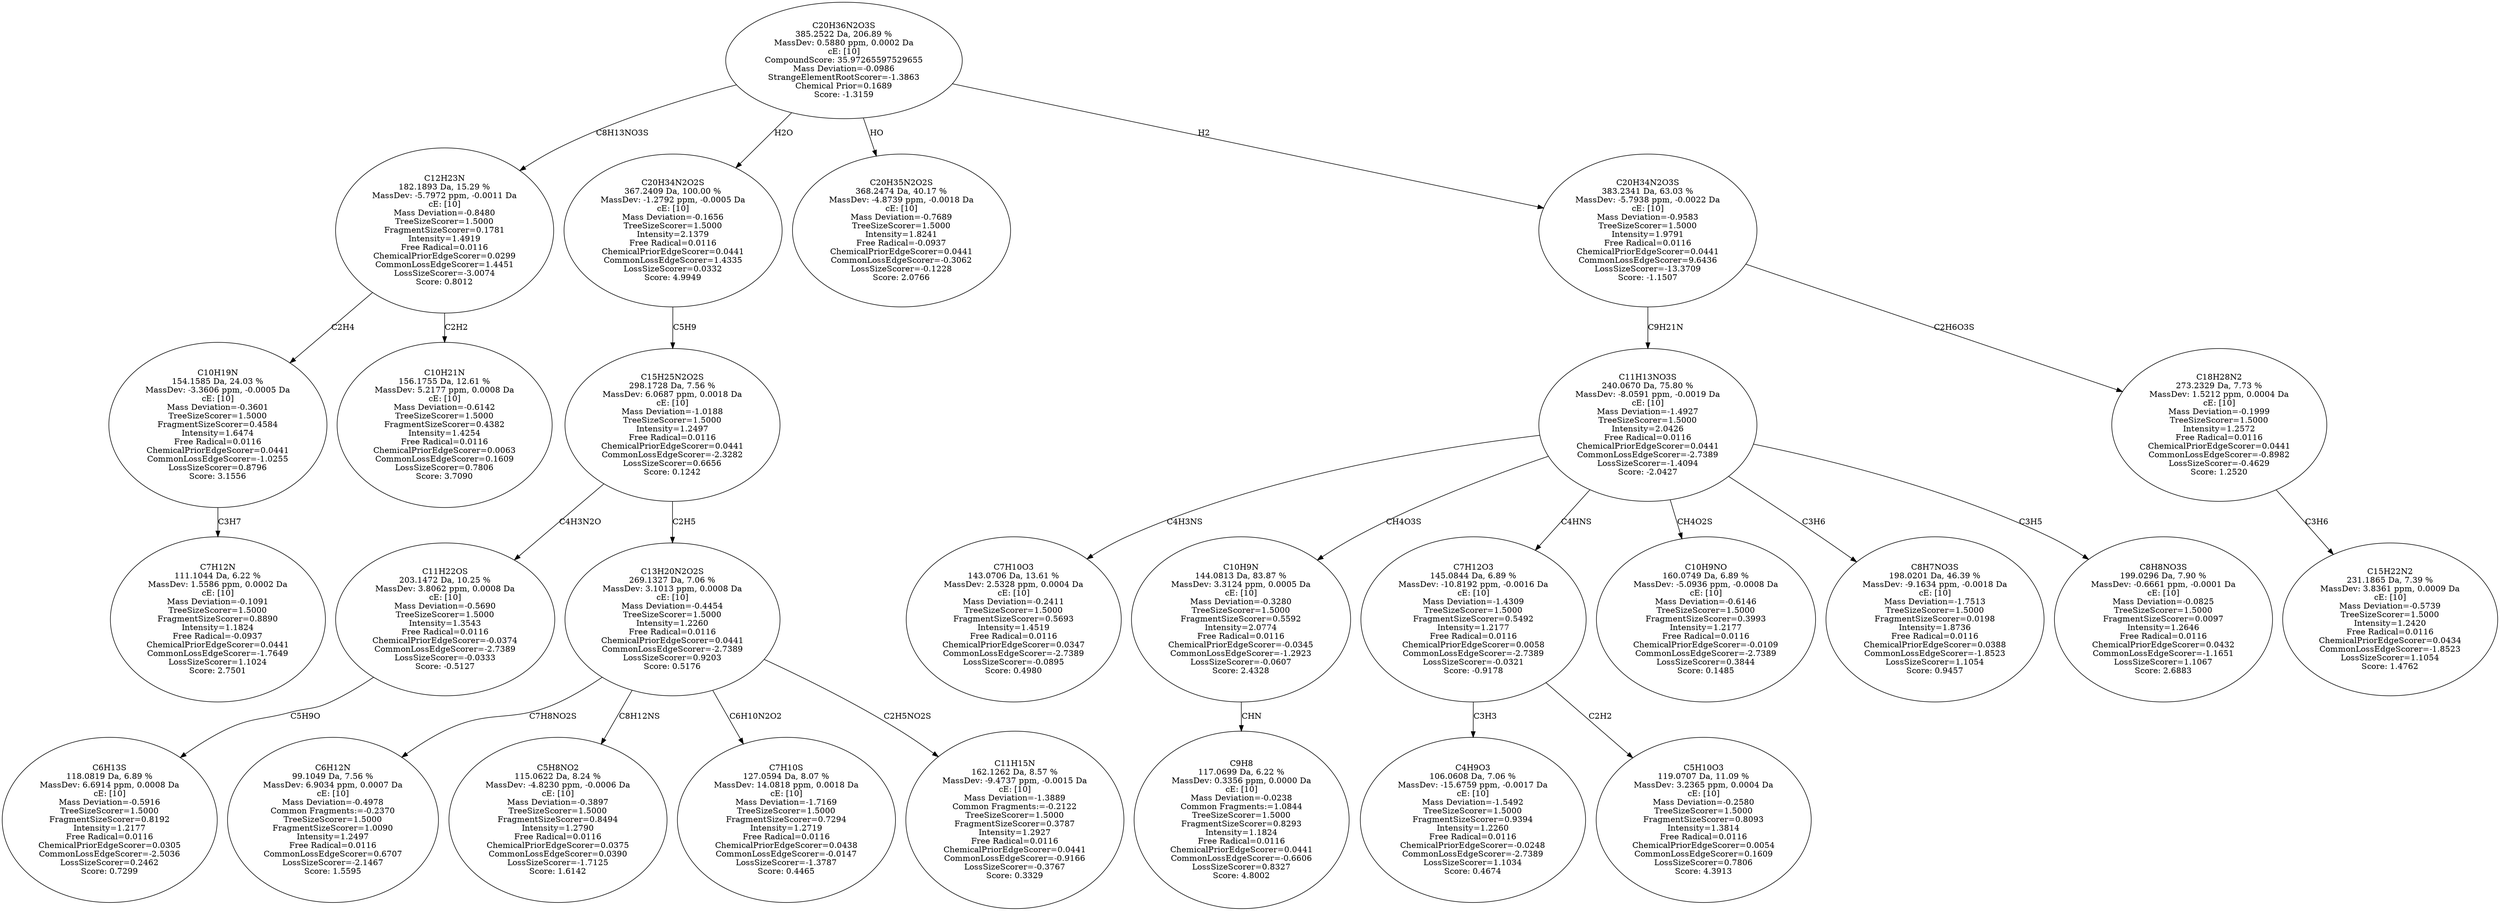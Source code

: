 strict digraph {
v1 [label="C7H12N\n111.1044 Da, 6.22 %\nMassDev: 1.5586 ppm, 0.0002 Da\ncE: [10]\nMass Deviation=-0.1091\nTreeSizeScorer=1.5000\nFragmentSizeScorer=0.8890\nIntensity=1.1824\nFree Radical=-0.0937\nChemicalPriorEdgeScorer=0.0441\nCommonLossEdgeScorer=-1.7649\nLossSizeScorer=1.1024\nScore: 2.7501"];
v2 [label="C10H19N\n154.1585 Da, 24.03 %\nMassDev: -3.3606 ppm, -0.0005 Da\ncE: [10]\nMass Deviation=-0.3601\nTreeSizeScorer=1.5000\nFragmentSizeScorer=0.4584\nIntensity=1.6474\nFree Radical=0.0116\nChemicalPriorEdgeScorer=0.0441\nCommonLossEdgeScorer=-1.0255\nLossSizeScorer=0.8796\nScore: 3.1556"];
v3 [label="C10H21N\n156.1755 Da, 12.61 %\nMassDev: 5.2177 ppm, 0.0008 Da\ncE: [10]\nMass Deviation=-0.6142\nTreeSizeScorer=1.5000\nFragmentSizeScorer=0.4382\nIntensity=1.4254\nFree Radical=0.0116\nChemicalPriorEdgeScorer=0.0063\nCommonLossEdgeScorer=0.1609\nLossSizeScorer=0.7806\nScore: 3.7090"];
v4 [label="C12H23N\n182.1893 Da, 15.29 %\nMassDev: -5.7972 ppm, -0.0011 Da\ncE: [10]\nMass Deviation=-0.8480\nTreeSizeScorer=1.5000\nFragmentSizeScorer=0.1781\nIntensity=1.4919\nFree Radical=0.0116\nChemicalPriorEdgeScorer=0.0299\nCommonLossEdgeScorer=1.4451\nLossSizeScorer=-3.0074\nScore: 0.8012"];
v5 [label="C6H13S\n118.0819 Da, 6.89 %\nMassDev: 6.6914 ppm, 0.0008 Da\ncE: [10]\nMass Deviation=-0.5916\nTreeSizeScorer=1.5000\nFragmentSizeScorer=0.8192\nIntensity=1.2177\nFree Radical=0.0116\nChemicalPriorEdgeScorer=0.0305\nCommonLossEdgeScorer=-2.5036\nLossSizeScorer=0.2462\nScore: 0.7299"];
v6 [label="C11H22OS\n203.1472 Da, 10.25 %\nMassDev: 3.8062 ppm, 0.0008 Da\ncE: [10]\nMass Deviation=-0.5690\nTreeSizeScorer=1.5000\nIntensity=1.3543\nFree Radical=0.0116\nChemicalPriorEdgeScorer=-0.0374\nCommonLossEdgeScorer=-2.7389\nLossSizeScorer=-0.0333\nScore: -0.5127"];
v7 [label="C6H12N\n99.1049 Da, 7.56 %\nMassDev: 6.9034 ppm, 0.0007 Da\ncE: [10]\nMass Deviation=-0.4978\nCommon Fragments:=-0.2370\nTreeSizeScorer=1.5000\nFragmentSizeScorer=1.0090\nIntensity=1.2497\nFree Radical=0.0116\nCommonLossEdgeScorer=0.6707\nLossSizeScorer=-2.1467\nScore: 1.5595"];
v8 [label="C5H8NO2\n115.0622 Da, 8.24 %\nMassDev: -4.8230 ppm, -0.0006 Da\ncE: [10]\nMass Deviation=-0.3897\nTreeSizeScorer=1.5000\nFragmentSizeScorer=0.8494\nIntensity=1.2790\nFree Radical=0.0116\nChemicalPriorEdgeScorer=0.0375\nCommonLossEdgeScorer=0.0390\nLossSizeScorer=-1.7125\nScore: 1.6142"];
v9 [label="C7H10S\n127.0594 Da, 8.07 %\nMassDev: 14.0818 ppm, 0.0018 Da\ncE: [10]\nMass Deviation=-1.7169\nTreeSizeScorer=1.5000\nFragmentSizeScorer=0.7294\nIntensity=1.2719\nFree Radical=0.0116\nChemicalPriorEdgeScorer=0.0438\nCommonLossEdgeScorer=-0.0147\nLossSizeScorer=-1.3787\nScore: 0.4465"];
v10 [label="C11H15N\n162.1262 Da, 8.57 %\nMassDev: -9.4737 ppm, -0.0015 Da\ncE: [10]\nMass Deviation=-1.3889\nCommon Fragments:=-0.2122\nTreeSizeScorer=1.5000\nFragmentSizeScorer=0.3787\nIntensity=1.2927\nFree Radical=0.0116\nChemicalPriorEdgeScorer=0.0441\nCommonLossEdgeScorer=-0.9166\nLossSizeScorer=-0.3767\nScore: 0.3329"];
v11 [label="C13H20N2O2S\n269.1327 Da, 7.06 %\nMassDev: 3.1013 ppm, 0.0008 Da\ncE: [10]\nMass Deviation=-0.4454\nTreeSizeScorer=1.5000\nIntensity=1.2260\nFree Radical=0.0116\nChemicalPriorEdgeScorer=0.0441\nCommonLossEdgeScorer=-2.7389\nLossSizeScorer=0.9203\nScore: 0.5176"];
v12 [label="C15H25N2O2S\n298.1728 Da, 7.56 %\nMassDev: 6.0687 ppm, 0.0018 Da\ncE: [10]\nMass Deviation=-1.0188\nTreeSizeScorer=1.5000\nIntensity=1.2497\nFree Radical=0.0116\nChemicalPriorEdgeScorer=0.0441\nCommonLossEdgeScorer=-2.3282\nLossSizeScorer=0.6656\nScore: 0.1242"];
v13 [label="C20H34N2O2S\n367.2409 Da, 100.00 %\nMassDev: -1.2792 ppm, -0.0005 Da\ncE: [10]\nMass Deviation=-0.1656\nTreeSizeScorer=1.5000\nIntensity=2.1379\nFree Radical=0.0116\nChemicalPriorEdgeScorer=0.0441\nCommonLossEdgeScorer=1.4335\nLossSizeScorer=0.0332\nScore: 4.9949"];
v14 [label="C20H35N2O2S\n368.2474 Da, 40.17 %\nMassDev: -4.8739 ppm, -0.0018 Da\ncE: [10]\nMass Deviation=-0.7689\nTreeSizeScorer=1.5000\nIntensity=1.8241\nFree Radical=-0.0937\nChemicalPriorEdgeScorer=0.0441\nCommonLossEdgeScorer=-0.3062\nLossSizeScorer=-0.1228\nScore: 2.0766"];
v15 [label="C7H10O3\n143.0706 Da, 13.61 %\nMassDev: 2.5328 ppm, 0.0004 Da\ncE: [10]\nMass Deviation=-0.2411\nTreeSizeScorer=1.5000\nFragmentSizeScorer=0.5693\nIntensity=1.4519\nFree Radical=0.0116\nChemicalPriorEdgeScorer=0.0347\nCommonLossEdgeScorer=-2.7389\nLossSizeScorer=-0.0895\nScore: 0.4980"];
v16 [label="C9H8\n117.0699 Da, 6.22 %\nMassDev: 0.3356 ppm, 0.0000 Da\ncE: [10]\nMass Deviation=-0.0238\nCommon Fragments:=1.0844\nTreeSizeScorer=1.5000\nFragmentSizeScorer=0.8293\nIntensity=1.1824\nFree Radical=0.0116\nChemicalPriorEdgeScorer=0.0441\nCommonLossEdgeScorer=-0.6606\nLossSizeScorer=0.8327\nScore: 4.8002"];
v17 [label="C10H9N\n144.0813 Da, 83.87 %\nMassDev: 3.3124 ppm, 0.0005 Da\ncE: [10]\nMass Deviation=-0.3280\nTreeSizeScorer=1.5000\nFragmentSizeScorer=0.5592\nIntensity=2.0774\nFree Radical=0.0116\nChemicalPriorEdgeScorer=-0.0345\nCommonLossEdgeScorer=-1.2923\nLossSizeScorer=-0.0607\nScore: 2.4328"];
v18 [label="C4H9O3\n106.0608 Da, 7.06 %\nMassDev: -15.6759 ppm, -0.0017 Da\ncE: [10]\nMass Deviation=-1.5492\nTreeSizeScorer=1.5000\nFragmentSizeScorer=0.9394\nIntensity=1.2260\nFree Radical=0.0116\nChemicalPriorEdgeScorer=-0.0248\nCommonLossEdgeScorer=-2.7389\nLossSizeScorer=1.1034\nScore: 0.4674"];
v19 [label="C5H10O3\n119.0707 Da, 11.09 %\nMassDev: 3.2365 ppm, 0.0004 Da\ncE: [10]\nMass Deviation=-0.2580\nTreeSizeScorer=1.5000\nFragmentSizeScorer=0.8093\nIntensity=1.3814\nFree Radical=0.0116\nChemicalPriorEdgeScorer=0.0054\nCommonLossEdgeScorer=0.1609\nLossSizeScorer=0.7806\nScore: 4.3913"];
v20 [label="C7H12O3\n145.0844 Da, 6.89 %\nMassDev: -10.8192 ppm, -0.0016 Da\ncE: [10]\nMass Deviation=-1.4309\nTreeSizeScorer=1.5000\nFragmentSizeScorer=0.5492\nIntensity=1.2177\nFree Radical=0.0116\nChemicalPriorEdgeScorer=0.0058\nCommonLossEdgeScorer=-2.7389\nLossSizeScorer=-0.0321\nScore: -0.9178"];
v21 [label="C10H9NO\n160.0749 Da, 6.89 %\nMassDev: -5.0936 ppm, -0.0008 Da\ncE: [10]\nMass Deviation=-0.6146\nTreeSizeScorer=1.5000\nFragmentSizeScorer=0.3993\nIntensity=1.2177\nFree Radical=0.0116\nChemicalPriorEdgeScorer=-0.0109\nCommonLossEdgeScorer=-2.7389\nLossSizeScorer=0.3844\nScore: 0.1485"];
v22 [label="C8H7NO3S\n198.0201 Da, 46.39 %\nMassDev: -9.1634 ppm, -0.0018 Da\ncE: [10]\nMass Deviation=-1.7513\nTreeSizeScorer=1.5000\nFragmentSizeScorer=0.0198\nIntensity=1.8736\nFree Radical=0.0116\nChemicalPriorEdgeScorer=0.0388\nCommonLossEdgeScorer=-1.8523\nLossSizeScorer=1.1054\nScore: 0.9457"];
v23 [label="C8H8NO3S\n199.0296 Da, 7.90 %\nMassDev: -0.6661 ppm, -0.0001 Da\ncE: [10]\nMass Deviation=-0.0825\nTreeSizeScorer=1.5000\nFragmentSizeScorer=0.0097\nIntensity=1.2646\nFree Radical=0.0116\nChemicalPriorEdgeScorer=0.0432\nCommonLossEdgeScorer=-1.1651\nLossSizeScorer=1.1067\nScore: 2.6883"];
v24 [label="C11H13NO3S\n240.0670 Da, 75.80 %\nMassDev: -8.0591 ppm, -0.0019 Da\ncE: [10]\nMass Deviation=-1.4927\nTreeSizeScorer=1.5000\nIntensity=2.0426\nFree Radical=0.0116\nChemicalPriorEdgeScorer=0.0441\nCommonLossEdgeScorer=-2.7389\nLossSizeScorer=-1.4094\nScore: -2.0427"];
v25 [label="C15H22N2\n231.1865 Da, 7.39 %\nMassDev: 3.8361 ppm, 0.0009 Da\ncE: [10]\nMass Deviation=-0.5739\nTreeSizeScorer=1.5000\nIntensity=1.2420\nFree Radical=0.0116\nChemicalPriorEdgeScorer=0.0434\nCommonLossEdgeScorer=-1.8523\nLossSizeScorer=1.1054\nScore: 1.4762"];
v26 [label="C18H28N2\n273.2329 Da, 7.73 %\nMassDev: 1.5212 ppm, 0.0004 Da\ncE: [10]\nMass Deviation=-0.1999\nTreeSizeScorer=1.5000\nIntensity=1.2572\nFree Radical=0.0116\nChemicalPriorEdgeScorer=0.0441\nCommonLossEdgeScorer=-0.8982\nLossSizeScorer=-0.4629\nScore: 1.2520"];
v27 [label="C20H34N2O3S\n383.2341 Da, 63.03 %\nMassDev: -5.7938 ppm, -0.0022 Da\ncE: [10]\nMass Deviation=-0.9583\nTreeSizeScorer=1.5000\nIntensity=1.9791\nFree Radical=0.0116\nChemicalPriorEdgeScorer=0.0441\nCommonLossEdgeScorer=9.6436\nLossSizeScorer=-13.3709\nScore: -1.1507"];
v28 [label="C20H36N2O3S\n385.2522 Da, 206.89 %\nMassDev: 0.5880 ppm, 0.0002 Da\ncE: [10]\nCompoundScore: 35.97265597529655\nMass Deviation=-0.0986\nStrangeElementRootScorer=-1.3863\nChemical Prior=0.1689\nScore: -1.3159"];
v2 -> v1 [label="C3H7"];
v4 -> v2 [label="C2H4"];
v4 -> v3 [label="C2H2"];
v28 -> v4 [label="C8H13NO3S"];
v6 -> v5 [label="C5H9O"];
v12 -> v6 [label="C4H3N2O"];
v11 -> v7 [label="C7H8NO2S"];
v11 -> v8 [label="C8H12NS"];
v11 -> v9 [label="C6H10N2O2"];
v11 -> v10 [label="C2H5NO2S"];
v12 -> v11 [label="C2H5"];
v13 -> v12 [label="C5H9"];
v28 -> v13 [label="H2O"];
v28 -> v14 [label="HO"];
v24 -> v15 [label="C4H3NS"];
v17 -> v16 [label="CHN"];
v24 -> v17 [label="CH4O3S"];
v20 -> v18 [label="C3H3"];
v20 -> v19 [label="C2H2"];
v24 -> v20 [label="C4HNS"];
v24 -> v21 [label="CH4O2S"];
v24 -> v22 [label="C3H6"];
v24 -> v23 [label="C3H5"];
v27 -> v24 [label="C9H21N"];
v26 -> v25 [label="C3H6"];
v27 -> v26 [label="C2H6O3S"];
v28 -> v27 [label="H2"];
}